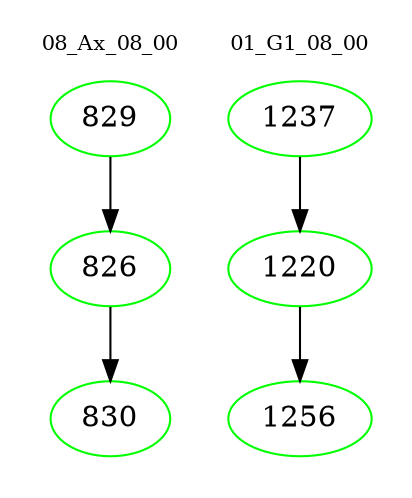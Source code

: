 digraph{
subgraph cluster_0 {
color = white
label = "08_Ax_08_00";
fontsize=10;
T0_829 [label="829", color="green"]
T0_829 -> T0_826 [color="black"]
T0_826 [label="826", color="green"]
T0_826 -> T0_830 [color="black"]
T0_830 [label="830", color="green"]
}
subgraph cluster_1 {
color = white
label = "01_G1_08_00";
fontsize=10;
T1_1237 [label="1237", color="green"]
T1_1237 -> T1_1220 [color="black"]
T1_1220 [label="1220", color="green"]
T1_1220 -> T1_1256 [color="black"]
T1_1256 [label="1256", color="green"]
}
}
